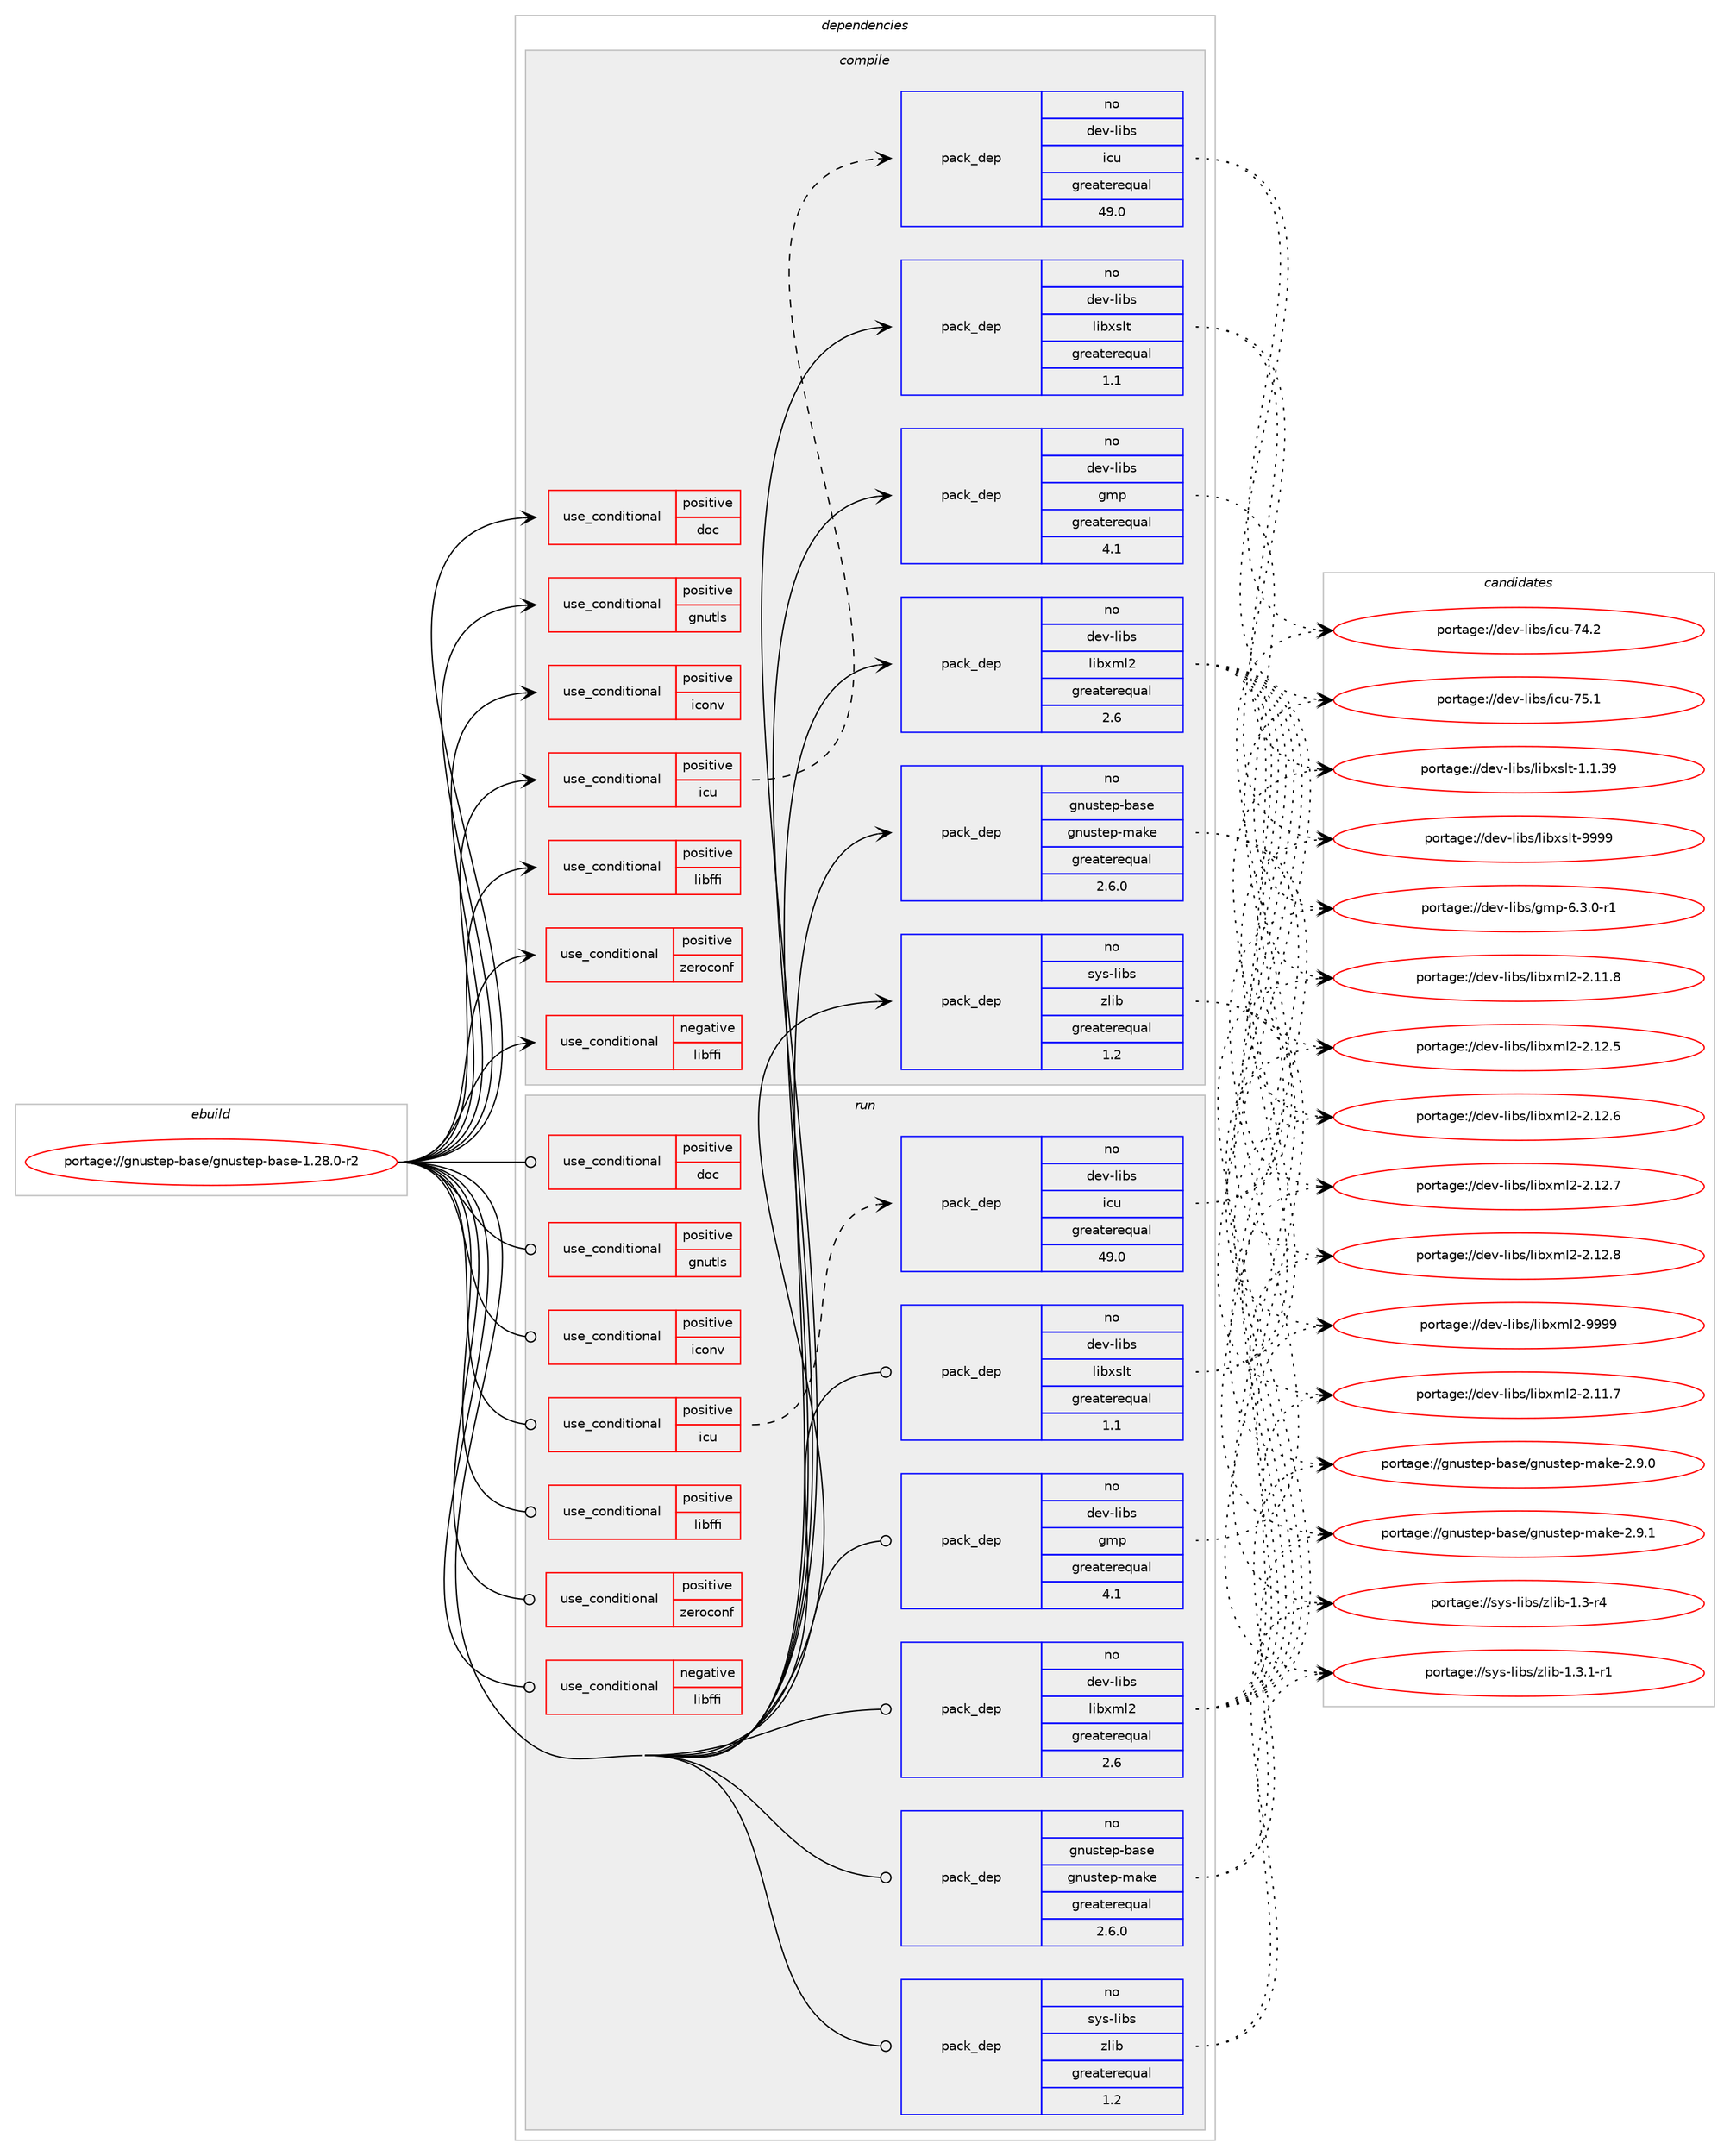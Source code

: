 digraph prolog {

# *************
# Graph options
# *************

newrank=true;
concentrate=true;
compound=true;
graph [rankdir=LR,fontname=Helvetica,fontsize=10,ranksep=1.5];#, ranksep=2.5, nodesep=0.2];
edge  [arrowhead=vee];
node  [fontname=Helvetica,fontsize=10];

# **********
# The ebuild
# **********

subgraph cluster_leftcol {
color=gray;
rank=same;
label=<<i>ebuild</i>>;
id [label="portage://gnustep-base/gnustep-base-1.28.0-r2", color=red, width=4, href="../gnustep-base/gnustep-base-1.28.0-r2.svg"];
}

# ****************
# The dependencies
# ****************

subgraph cluster_midcol {
color=gray;
label=<<i>dependencies</i>>;
subgraph cluster_compile {
fillcolor="#eeeeee";
style=filled;
label=<<i>compile</i>>;
subgraph cond64536 {
dependency120504 [label=<<TABLE BORDER="0" CELLBORDER="1" CELLSPACING="0" CELLPADDING="4"><TR><TD ROWSPAN="3" CELLPADDING="10">use_conditional</TD></TR><TR><TD>negative</TD></TR><TR><TD>libffi</TD></TR></TABLE>>, shape=none, color=red];
# *** BEGIN UNKNOWN DEPENDENCY TYPE (TODO) ***
# dependency120504 -> package_dependency(portage://gnustep-base/gnustep-base-1.28.0-r2,install,no,dev-libs,ffcall,none,[,,],[],[])
# *** END UNKNOWN DEPENDENCY TYPE (TODO) ***

# *** BEGIN UNKNOWN DEPENDENCY TYPE (TODO) ***
# dependency120504 -> package_dependency(portage://gnustep-base/gnustep-base-1.28.0-r2,install,no,gnustep-base,gnustep-make,none,[,,],[],[use(disable(native-exceptions),none)])
# *** END UNKNOWN DEPENDENCY TYPE (TODO) ***

}
id:e -> dependency120504:w [weight=20,style="solid",arrowhead="vee"];
subgraph cond64537 {
dependency120505 [label=<<TABLE BORDER="0" CELLBORDER="1" CELLSPACING="0" CELLPADDING="4"><TR><TD ROWSPAN="3" CELLPADDING="10">use_conditional</TD></TR><TR><TD>positive</TD></TR><TR><TD>doc</TD></TR></TABLE>>, shape=none, color=red];
# *** BEGIN UNKNOWN DEPENDENCY TYPE (TODO) ***
# dependency120505 -> package_dependency(portage://gnustep-base/gnustep-base-1.28.0-r2,install,no,virtual,texi2dvi,none,[,,],[],[])
# *** END UNKNOWN DEPENDENCY TYPE (TODO) ***

# *** BEGIN UNKNOWN DEPENDENCY TYPE (TODO) ***
# dependency120505 -> package_dependency(portage://gnustep-base/gnustep-base-1.28.0-r2,install,no,dev-tex,latex2html,none,[,,],[],[])
# *** END UNKNOWN DEPENDENCY TYPE (TODO) ***

# *** BEGIN UNKNOWN DEPENDENCY TYPE (TODO) ***
# dependency120505 -> package_dependency(portage://gnustep-base/gnustep-base-1.28.0-r2,install,no,app-text,texi2html,none,[,,],[],[])
# *** END UNKNOWN DEPENDENCY TYPE (TODO) ***

}
id:e -> dependency120505:w [weight=20,style="solid",arrowhead="vee"];
subgraph cond64538 {
dependency120506 [label=<<TABLE BORDER="0" CELLBORDER="1" CELLSPACING="0" CELLPADDING="4"><TR><TD ROWSPAN="3" CELLPADDING="10">use_conditional</TD></TR><TR><TD>positive</TD></TR><TR><TD>gnutls</TD></TR></TABLE>>, shape=none, color=red];
# *** BEGIN UNKNOWN DEPENDENCY TYPE (TODO) ***
# dependency120506 -> package_dependency(portage://gnustep-base/gnustep-base-1.28.0-r2,install,no,net-libs,gnutls,none,[,,],any_same_slot,[])
# *** END UNKNOWN DEPENDENCY TYPE (TODO) ***

}
id:e -> dependency120506:w [weight=20,style="solid",arrowhead="vee"];
subgraph cond64539 {
dependency120507 [label=<<TABLE BORDER="0" CELLBORDER="1" CELLSPACING="0" CELLPADDING="4"><TR><TD ROWSPAN="3" CELLPADDING="10">use_conditional</TD></TR><TR><TD>positive</TD></TR><TR><TD>iconv</TD></TR></TABLE>>, shape=none, color=red];
# *** BEGIN UNKNOWN DEPENDENCY TYPE (TODO) ***
# dependency120507 -> package_dependency(portage://gnustep-base/gnustep-base-1.28.0-r2,install,no,virtual,libiconv,none,[,,],[],[])
# *** END UNKNOWN DEPENDENCY TYPE (TODO) ***

}
id:e -> dependency120507:w [weight=20,style="solid",arrowhead="vee"];
subgraph cond64540 {
dependency120508 [label=<<TABLE BORDER="0" CELLBORDER="1" CELLSPACING="0" CELLPADDING="4"><TR><TD ROWSPAN="3" CELLPADDING="10">use_conditional</TD></TR><TR><TD>positive</TD></TR><TR><TD>icu</TD></TR></TABLE>>, shape=none, color=red];
subgraph pack54446 {
dependency120509 [label=<<TABLE BORDER="0" CELLBORDER="1" CELLSPACING="0" CELLPADDING="4" WIDTH="220"><TR><TD ROWSPAN="6" CELLPADDING="30">pack_dep</TD></TR><TR><TD WIDTH="110">no</TD></TR><TR><TD>dev-libs</TD></TR><TR><TD>icu</TD></TR><TR><TD>greaterequal</TD></TR><TR><TD>49.0</TD></TR></TABLE>>, shape=none, color=blue];
}
dependency120508:e -> dependency120509:w [weight=20,style="dashed",arrowhead="vee"];
}
id:e -> dependency120508:w [weight=20,style="solid",arrowhead="vee"];
subgraph cond64541 {
dependency120510 [label=<<TABLE BORDER="0" CELLBORDER="1" CELLSPACING="0" CELLPADDING="4"><TR><TD ROWSPAN="3" CELLPADDING="10">use_conditional</TD></TR><TR><TD>positive</TD></TR><TR><TD>libffi</TD></TR></TABLE>>, shape=none, color=red];
# *** BEGIN UNKNOWN DEPENDENCY TYPE (TODO) ***
# dependency120510 -> package_dependency(portage://gnustep-base/gnustep-base-1.28.0-r2,install,no,dev-libs,libffi,none,[,,],any_same_slot,[])
# *** END UNKNOWN DEPENDENCY TYPE (TODO) ***

}
id:e -> dependency120510:w [weight=20,style="solid",arrowhead="vee"];
subgraph cond64542 {
dependency120511 [label=<<TABLE BORDER="0" CELLBORDER="1" CELLSPACING="0" CELLPADDING="4"><TR><TD ROWSPAN="3" CELLPADDING="10">use_conditional</TD></TR><TR><TD>positive</TD></TR><TR><TD>zeroconf</TD></TR></TABLE>>, shape=none, color=red];
# *** BEGIN UNKNOWN DEPENDENCY TYPE (TODO) ***
# dependency120511 -> package_dependency(portage://gnustep-base/gnustep-base-1.28.0-r2,install,no,net-dns,avahi,none,[,,],[],[])
# *** END UNKNOWN DEPENDENCY TYPE (TODO) ***

}
id:e -> dependency120511:w [weight=20,style="solid",arrowhead="vee"];
subgraph pack54447 {
dependency120512 [label=<<TABLE BORDER="0" CELLBORDER="1" CELLSPACING="0" CELLPADDING="4" WIDTH="220"><TR><TD ROWSPAN="6" CELLPADDING="30">pack_dep</TD></TR><TR><TD WIDTH="110">no</TD></TR><TR><TD>dev-libs</TD></TR><TR><TD>gmp</TD></TR><TR><TD>greaterequal</TD></TR><TR><TD>4.1</TD></TR></TABLE>>, shape=none, color=blue];
}
id:e -> dependency120512:w [weight=20,style="solid",arrowhead="vee"];
subgraph pack54448 {
dependency120513 [label=<<TABLE BORDER="0" CELLBORDER="1" CELLSPACING="0" CELLPADDING="4" WIDTH="220"><TR><TD ROWSPAN="6" CELLPADDING="30">pack_dep</TD></TR><TR><TD WIDTH="110">no</TD></TR><TR><TD>dev-libs</TD></TR><TR><TD>libxml2</TD></TR><TR><TD>greaterequal</TD></TR><TR><TD>2.6</TD></TR></TABLE>>, shape=none, color=blue];
}
id:e -> dependency120513:w [weight=20,style="solid",arrowhead="vee"];
subgraph pack54449 {
dependency120514 [label=<<TABLE BORDER="0" CELLBORDER="1" CELLSPACING="0" CELLPADDING="4" WIDTH="220"><TR><TD ROWSPAN="6" CELLPADDING="30">pack_dep</TD></TR><TR><TD WIDTH="110">no</TD></TR><TR><TD>dev-libs</TD></TR><TR><TD>libxslt</TD></TR><TR><TD>greaterequal</TD></TR><TR><TD>1.1</TD></TR></TABLE>>, shape=none, color=blue];
}
id:e -> dependency120514:w [weight=20,style="solid",arrowhead="vee"];
subgraph pack54450 {
dependency120515 [label=<<TABLE BORDER="0" CELLBORDER="1" CELLSPACING="0" CELLPADDING="4" WIDTH="220"><TR><TD ROWSPAN="6" CELLPADDING="30">pack_dep</TD></TR><TR><TD WIDTH="110">no</TD></TR><TR><TD>gnustep-base</TD></TR><TR><TD>gnustep-make</TD></TR><TR><TD>greaterequal</TD></TR><TR><TD>2.6.0</TD></TR></TABLE>>, shape=none, color=blue];
}
id:e -> dependency120515:w [weight=20,style="solid",arrowhead="vee"];
subgraph pack54451 {
dependency120516 [label=<<TABLE BORDER="0" CELLBORDER="1" CELLSPACING="0" CELLPADDING="4" WIDTH="220"><TR><TD ROWSPAN="6" CELLPADDING="30">pack_dep</TD></TR><TR><TD WIDTH="110">no</TD></TR><TR><TD>sys-libs</TD></TR><TR><TD>zlib</TD></TR><TR><TD>greaterequal</TD></TR><TR><TD>1.2</TD></TR></TABLE>>, shape=none, color=blue];
}
id:e -> dependency120516:w [weight=20,style="solid",arrowhead="vee"];
# *** BEGIN UNKNOWN DEPENDENCY TYPE (TODO) ***
# id -> package_dependency(portage://gnustep-base/gnustep-base-1.28.0-r2,install,no,virtual,pkgconfig,none,[,,],[],[])
# *** END UNKNOWN DEPENDENCY TYPE (TODO) ***

}
subgraph cluster_compileandrun {
fillcolor="#eeeeee";
style=filled;
label=<<i>compile and run</i>>;
}
subgraph cluster_run {
fillcolor="#eeeeee";
style=filled;
label=<<i>run</i>>;
subgraph cond64543 {
dependency120517 [label=<<TABLE BORDER="0" CELLBORDER="1" CELLSPACING="0" CELLPADDING="4"><TR><TD ROWSPAN="3" CELLPADDING="10">use_conditional</TD></TR><TR><TD>negative</TD></TR><TR><TD>libffi</TD></TR></TABLE>>, shape=none, color=red];
# *** BEGIN UNKNOWN DEPENDENCY TYPE (TODO) ***
# dependency120517 -> package_dependency(portage://gnustep-base/gnustep-base-1.28.0-r2,run,no,dev-libs,ffcall,none,[,,],[],[])
# *** END UNKNOWN DEPENDENCY TYPE (TODO) ***

# *** BEGIN UNKNOWN DEPENDENCY TYPE (TODO) ***
# dependency120517 -> package_dependency(portage://gnustep-base/gnustep-base-1.28.0-r2,run,no,gnustep-base,gnustep-make,none,[,,],[],[use(disable(native-exceptions),none)])
# *** END UNKNOWN DEPENDENCY TYPE (TODO) ***

}
id:e -> dependency120517:w [weight=20,style="solid",arrowhead="odot"];
subgraph cond64544 {
dependency120518 [label=<<TABLE BORDER="0" CELLBORDER="1" CELLSPACING="0" CELLPADDING="4"><TR><TD ROWSPAN="3" CELLPADDING="10">use_conditional</TD></TR><TR><TD>positive</TD></TR><TR><TD>doc</TD></TR></TABLE>>, shape=none, color=red];
# *** BEGIN UNKNOWN DEPENDENCY TYPE (TODO) ***
# dependency120518 -> package_dependency(portage://gnustep-base/gnustep-base-1.28.0-r2,run,no,virtual,texi2dvi,none,[,,],[],[])
# *** END UNKNOWN DEPENDENCY TYPE (TODO) ***

# *** BEGIN UNKNOWN DEPENDENCY TYPE (TODO) ***
# dependency120518 -> package_dependency(portage://gnustep-base/gnustep-base-1.28.0-r2,run,no,dev-tex,latex2html,none,[,,],[],[])
# *** END UNKNOWN DEPENDENCY TYPE (TODO) ***

# *** BEGIN UNKNOWN DEPENDENCY TYPE (TODO) ***
# dependency120518 -> package_dependency(portage://gnustep-base/gnustep-base-1.28.0-r2,run,no,app-text,texi2html,none,[,,],[],[])
# *** END UNKNOWN DEPENDENCY TYPE (TODO) ***

}
id:e -> dependency120518:w [weight=20,style="solid",arrowhead="odot"];
subgraph cond64545 {
dependency120519 [label=<<TABLE BORDER="0" CELLBORDER="1" CELLSPACING="0" CELLPADDING="4"><TR><TD ROWSPAN="3" CELLPADDING="10">use_conditional</TD></TR><TR><TD>positive</TD></TR><TR><TD>gnutls</TD></TR></TABLE>>, shape=none, color=red];
# *** BEGIN UNKNOWN DEPENDENCY TYPE (TODO) ***
# dependency120519 -> package_dependency(portage://gnustep-base/gnustep-base-1.28.0-r2,run,no,net-libs,gnutls,none,[,,],any_same_slot,[])
# *** END UNKNOWN DEPENDENCY TYPE (TODO) ***

}
id:e -> dependency120519:w [weight=20,style="solid",arrowhead="odot"];
subgraph cond64546 {
dependency120520 [label=<<TABLE BORDER="0" CELLBORDER="1" CELLSPACING="0" CELLPADDING="4"><TR><TD ROWSPAN="3" CELLPADDING="10">use_conditional</TD></TR><TR><TD>positive</TD></TR><TR><TD>iconv</TD></TR></TABLE>>, shape=none, color=red];
# *** BEGIN UNKNOWN DEPENDENCY TYPE (TODO) ***
# dependency120520 -> package_dependency(portage://gnustep-base/gnustep-base-1.28.0-r2,run,no,virtual,libiconv,none,[,,],[],[])
# *** END UNKNOWN DEPENDENCY TYPE (TODO) ***

}
id:e -> dependency120520:w [weight=20,style="solid",arrowhead="odot"];
subgraph cond64547 {
dependency120521 [label=<<TABLE BORDER="0" CELLBORDER="1" CELLSPACING="0" CELLPADDING="4"><TR><TD ROWSPAN="3" CELLPADDING="10">use_conditional</TD></TR><TR><TD>positive</TD></TR><TR><TD>icu</TD></TR></TABLE>>, shape=none, color=red];
subgraph pack54452 {
dependency120522 [label=<<TABLE BORDER="0" CELLBORDER="1" CELLSPACING="0" CELLPADDING="4" WIDTH="220"><TR><TD ROWSPAN="6" CELLPADDING="30">pack_dep</TD></TR><TR><TD WIDTH="110">no</TD></TR><TR><TD>dev-libs</TD></TR><TR><TD>icu</TD></TR><TR><TD>greaterequal</TD></TR><TR><TD>49.0</TD></TR></TABLE>>, shape=none, color=blue];
}
dependency120521:e -> dependency120522:w [weight=20,style="dashed",arrowhead="vee"];
}
id:e -> dependency120521:w [weight=20,style="solid",arrowhead="odot"];
subgraph cond64548 {
dependency120523 [label=<<TABLE BORDER="0" CELLBORDER="1" CELLSPACING="0" CELLPADDING="4"><TR><TD ROWSPAN="3" CELLPADDING="10">use_conditional</TD></TR><TR><TD>positive</TD></TR><TR><TD>libffi</TD></TR></TABLE>>, shape=none, color=red];
# *** BEGIN UNKNOWN DEPENDENCY TYPE (TODO) ***
# dependency120523 -> package_dependency(portage://gnustep-base/gnustep-base-1.28.0-r2,run,no,dev-libs,libffi,none,[,,],any_same_slot,[])
# *** END UNKNOWN DEPENDENCY TYPE (TODO) ***

}
id:e -> dependency120523:w [weight=20,style="solid",arrowhead="odot"];
subgraph cond64549 {
dependency120524 [label=<<TABLE BORDER="0" CELLBORDER="1" CELLSPACING="0" CELLPADDING="4"><TR><TD ROWSPAN="3" CELLPADDING="10">use_conditional</TD></TR><TR><TD>positive</TD></TR><TR><TD>zeroconf</TD></TR></TABLE>>, shape=none, color=red];
# *** BEGIN UNKNOWN DEPENDENCY TYPE (TODO) ***
# dependency120524 -> package_dependency(portage://gnustep-base/gnustep-base-1.28.0-r2,run,no,net-dns,avahi,none,[,,],[],[])
# *** END UNKNOWN DEPENDENCY TYPE (TODO) ***

}
id:e -> dependency120524:w [weight=20,style="solid",arrowhead="odot"];
subgraph pack54453 {
dependency120525 [label=<<TABLE BORDER="0" CELLBORDER="1" CELLSPACING="0" CELLPADDING="4" WIDTH="220"><TR><TD ROWSPAN="6" CELLPADDING="30">pack_dep</TD></TR><TR><TD WIDTH="110">no</TD></TR><TR><TD>dev-libs</TD></TR><TR><TD>gmp</TD></TR><TR><TD>greaterequal</TD></TR><TR><TD>4.1</TD></TR></TABLE>>, shape=none, color=blue];
}
id:e -> dependency120525:w [weight=20,style="solid",arrowhead="odot"];
subgraph pack54454 {
dependency120526 [label=<<TABLE BORDER="0" CELLBORDER="1" CELLSPACING="0" CELLPADDING="4" WIDTH="220"><TR><TD ROWSPAN="6" CELLPADDING="30">pack_dep</TD></TR><TR><TD WIDTH="110">no</TD></TR><TR><TD>dev-libs</TD></TR><TR><TD>libxml2</TD></TR><TR><TD>greaterequal</TD></TR><TR><TD>2.6</TD></TR></TABLE>>, shape=none, color=blue];
}
id:e -> dependency120526:w [weight=20,style="solid",arrowhead="odot"];
subgraph pack54455 {
dependency120527 [label=<<TABLE BORDER="0" CELLBORDER="1" CELLSPACING="0" CELLPADDING="4" WIDTH="220"><TR><TD ROWSPAN="6" CELLPADDING="30">pack_dep</TD></TR><TR><TD WIDTH="110">no</TD></TR><TR><TD>dev-libs</TD></TR><TR><TD>libxslt</TD></TR><TR><TD>greaterequal</TD></TR><TR><TD>1.1</TD></TR></TABLE>>, shape=none, color=blue];
}
id:e -> dependency120527:w [weight=20,style="solid",arrowhead="odot"];
subgraph pack54456 {
dependency120528 [label=<<TABLE BORDER="0" CELLBORDER="1" CELLSPACING="0" CELLPADDING="4" WIDTH="220"><TR><TD ROWSPAN="6" CELLPADDING="30">pack_dep</TD></TR><TR><TD WIDTH="110">no</TD></TR><TR><TD>gnustep-base</TD></TR><TR><TD>gnustep-make</TD></TR><TR><TD>greaterequal</TD></TR><TR><TD>2.6.0</TD></TR></TABLE>>, shape=none, color=blue];
}
id:e -> dependency120528:w [weight=20,style="solid",arrowhead="odot"];
subgraph pack54457 {
dependency120529 [label=<<TABLE BORDER="0" CELLBORDER="1" CELLSPACING="0" CELLPADDING="4" WIDTH="220"><TR><TD ROWSPAN="6" CELLPADDING="30">pack_dep</TD></TR><TR><TD WIDTH="110">no</TD></TR><TR><TD>sys-libs</TD></TR><TR><TD>zlib</TD></TR><TR><TD>greaterequal</TD></TR><TR><TD>1.2</TD></TR></TABLE>>, shape=none, color=blue];
}
id:e -> dependency120529:w [weight=20,style="solid",arrowhead="odot"];
}
}

# **************
# The candidates
# **************

subgraph cluster_choices {
rank=same;
color=gray;
label=<<i>candidates</i>>;

subgraph choice54446 {
color=black;
nodesep=1;
choice100101118451081059811547105991174555524650 [label="portage://dev-libs/icu-74.2", color=red, width=4,href="../dev-libs/icu-74.2.svg"];
choice100101118451081059811547105991174555534649 [label="portage://dev-libs/icu-75.1", color=red, width=4,href="../dev-libs/icu-75.1.svg"];
dependency120509:e -> choice100101118451081059811547105991174555524650:w [style=dotted,weight="100"];
dependency120509:e -> choice100101118451081059811547105991174555534649:w [style=dotted,weight="100"];
}
subgraph choice54447 {
color=black;
nodesep=1;
choice1001011184510810598115471031091124554465146484511449 [label="portage://dev-libs/gmp-6.3.0-r1", color=red, width=4,href="../dev-libs/gmp-6.3.0-r1.svg"];
dependency120512:e -> choice1001011184510810598115471031091124554465146484511449:w [style=dotted,weight="100"];
}
subgraph choice54448 {
color=black;
nodesep=1;
choice100101118451081059811547108105981201091085045504649494655 [label="portage://dev-libs/libxml2-2.11.7", color=red, width=4,href="../dev-libs/libxml2-2.11.7.svg"];
choice100101118451081059811547108105981201091085045504649494656 [label="portage://dev-libs/libxml2-2.11.8", color=red, width=4,href="../dev-libs/libxml2-2.11.8.svg"];
choice100101118451081059811547108105981201091085045504649504653 [label="portage://dev-libs/libxml2-2.12.5", color=red, width=4,href="../dev-libs/libxml2-2.12.5.svg"];
choice100101118451081059811547108105981201091085045504649504654 [label="portage://dev-libs/libxml2-2.12.6", color=red, width=4,href="../dev-libs/libxml2-2.12.6.svg"];
choice100101118451081059811547108105981201091085045504649504655 [label="portage://dev-libs/libxml2-2.12.7", color=red, width=4,href="../dev-libs/libxml2-2.12.7.svg"];
choice100101118451081059811547108105981201091085045504649504656 [label="portage://dev-libs/libxml2-2.12.8", color=red, width=4,href="../dev-libs/libxml2-2.12.8.svg"];
choice10010111845108105981154710810598120109108504557575757 [label="portage://dev-libs/libxml2-9999", color=red, width=4,href="../dev-libs/libxml2-9999.svg"];
dependency120513:e -> choice100101118451081059811547108105981201091085045504649494655:w [style=dotted,weight="100"];
dependency120513:e -> choice100101118451081059811547108105981201091085045504649494656:w [style=dotted,weight="100"];
dependency120513:e -> choice100101118451081059811547108105981201091085045504649504653:w [style=dotted,weight="100"];
dependency120513:e -> choice100101118451081059811547108105981201091085045504649504654:w [style=dotted,weight="100"];
dependency120513:e -> choice100101118451081059811547108105981201091085045504649504655:w [style=dotted,weight="100"];
dependency120513:e -> choice100101118451081059811547108105981201091085045504649504656:w [style=dotted,weight="100"];
dependency120513:e -> choice10010111845108105981154710810598120109108504557575757:w [style=dotted,weight="100"];
}
subgraph choice54449 {
color=black;
nodesep=1;
choice1001011184510810598115471081059812011510811645494649465157 [label="portage://dev-libs/libxslt-1.1.39", color=red, width=4,href="../dev-libs/libxslt-1.1.39.svg"];
choice100101118451081059811547108105981201151081164557575757 [label="portage://dev-libs/libxslt-9999", color=red, width=4,href="../dev-libs/libxslt-9999.svg"];
dependency120514:e -> choice1001011184510810598115471081059812011510811645494649465157:w [style=dotted,weight="100"];
dependency120514:e -> choice100101118451081059811547108105981201151081164557575757:w [style=dotted,weight="100"];
}
subgraph choice54450 {
color=black;
nodesep=1;
choice103110117115116101112459897115101471031101171151161011124510997107101455046574648 [label="portage://gnustep-base/gnustep-make-2.9.0", color=red, width=4,href="../gnustep-base/gnustep-make-2.9.0.svg"];
choice103110117115116101112459897115101471031101171151161011124510997107101455046574649 [label="portage://gnustep-base/gnustep-make-2.9.1", color=red, width=4,href="../gnustep-base/gnustep-make-2.9.1.svg"];
dependency120515:e -> choice103110117115116101112459897115101471031101171151161011124510997107101455046574648:w [style=dotted,weight="100"];
dependency120515:e -> choice103110117115116101112459897115101471031101171151161011124510997107101455046574649:w [style=dotted,weight="100"];
}
subgraph choice54451 {
color=black;
nodesep=1;
choice11512111545108105981154712210810598454946514511452 [label="portage://sys-libs/zlib-1.3-r4", color=red, width=4,href="../sys-libs/zlib-1.3-r4.svg"];
choice115121115451081059811547122108105984549465146494511449 [label="portage://sys-libs/zlib-1.3.1-r1", color=red, width=4,href="../sys-libs/zlib-1.3.1-r1.svg"];
dependency120516:e -> choice11512111545108105981154712210810598454946514511452:w [style=dotted,weight="100"];
dependency120516:e -> choice115121115451081059811547122108105984549465146494511449:w [style=dotted,weight="100"];
}
subgraph choice54452 {
color=black;
nodesep=1;
choice100101118451081059811547105991174555524650 [label="portage://dev-libs/icu-74.2", color=red, width=4,href="../dev-libs/icu-74.2.svg"];
choice100101118451081059811547105991174555534649 [label="portage://dev-libs/icu-75.1", color=red, width=4,href="../dev-libs/icu-75.1.svg"];
dependency120522:e -> choice100101118451081059811547105991174555524650:w [style=dotted,weight="100"];
dependency120522:e -> choice100101118451081059811547105991174555534649:w [style=dotted,weight="100"];
}
subgraph choice54453 {
color=black;
nodesep=1;
choice1001011184510810598115471031091124554465146484511449 [label="portage://dev-libs/gmp-6.3.0-r1", color=red, width=4,href="../dev-libs/gmp-6.3.0-r1.svg"];
dependency120525:e -> choice1001011184510810598115471031091124554465146484511449:w [style=dotted,weight="100"];
}
subgraph choice54454 {
color=black;
nodesep=1;
choice100101118451081059811547108105981201091085045504649494655 [label="portage://dev-libs/libxml2-2.11.7", color=red, width=4,href="../dev-libs/libxml2-2.11.7.svg"];
choice100101118451081059811547108105981201091085045504649494656 [label="portage://dev-libs/libxml2-2.11.8", color=red, width=4,href="../dev-libs/libxml2-2.11.8.svg"];
choice100101118451081059811547108105981201091085045504649504653 [label="portage://dev-libs/libxml2-2.12.5", color=red, width=4,href="../dev-libs/libxml2-2.12.5.svg"];
choice100101118451081059811547108105981201091085045504649504654 [label="portage://dev-libs/libxml2-2.12.6", color=red, width=4,href="../dev-libs/libxml2-2.12.6.svg"];
choice100101118451081059811547108105981201091085045504649504655 [label="portage://dev-libs/libxml2-2.12.7", color=red, width=4,href="../dev-libs/libxml2-2.12.7.svg"];
choice100101118451081059811547108105981201091085045504649504656 [label="portage://dev-libs/libxml2-2.12.8", color=red, width=4,href="../dev-libs/libxml2-2.12.8.svg"];
choice10010111845108105981154710810598120109108504557575757 [label="portage://dev-libs/libxml2-9999", color=red, width=4,href="../dev-libs/libxml2-9999.svg"];
dependency120526:e -> choice100101118451081059811547108105981201091085045504649494655:w [style=dotted,weight="100"];
dependency120526:e -> choice100101118451081059811547108105981201091085045504649494656:w [style=dotted,weight="100"];
dependency120526:e -> choice100101118451081059811547108105981201091085045504649504653:w [style=dotted,weight="100"];
dependency120526:e -> choice100101118451081059811547108105981201091085045504649504654:w [style=dotted,weight="100"];
dependency120526:e -> choice100101118451081059811547108105981201091085045504649504655:w [style=dotted,weight="100"];
dependency120526:e -> choice100101118451081059811547108105981201091085045504649504656:w [style=dotted,weight="100"];
dependency120526:e -> choice10010111845108105981154710810598120109108504557575757:w [style=dotted,weight="100"];
}
subgraph choice54455 {
color=black;
nodesep=1;
choice1001011184510810598115471081059812011510811645494649465157 [label="portage://dev-libs/libxslt-1.1.39", color=red, width=4,href="../dev-libs/libxslt-1.1.39.svg"];
choice100101118451081059811547108105981201151081164557575757 [label="portage://dev-libs/libxslt-9999", color=red, width=4,href="../dev-libs/libxslt-9999.svg"];
dependency120527:e -> choice1001011184510810598115471081059812011510811645494649465157:w [style=dotted,weight="100"];
dependency120527:e -> choice100101118451081059811547108105981201151081164557575757:w [style=dotted,weight="100"];
}
subgraph choice54456 {
color=black;
nodesep=1;
choice103110117115116101112459897115101471031101171151161011124510997107101455046574648 [label="portage://gnustep-base/gnustep-make-2.9.0", color=red, width=4,href="../gnustep-base/gnustep-make-2.9.0.svg"];
choice103110117115116101112459897115101471031101171151161011124510997107101455046574649 [label="portage://gnustep-base/gnustep-make-2.9.1", color=red, width=4,href="../gnustep-base/gnustep-make-2.9.1.svg"];
dependency120528:e -> choice103110117115116101112459897115101471031101171151161011124510997107101455046574648:w [style=dotted,weight="100"];
dependency120528:e -> choice103110117115116101112459897115101471031101171151161011124510997107101455046574649:w [style=dotted,weight="100"];
}
subgraph choice54457 {
color=black;
nodesep=1;
choice11512111545108105981154712210810598454946514511452 [label="portage://sys-libs/zlib-1.3-r4", color=red, width=4,href="../sys-libs/zlib-1.3-r4.svg"];
choice115121115451081059811547122108105984549465146494511449 [label="portage://sys-libs/zlib-1.3.1-r1", color=red, width=4,href="../sys-libs/zlib-1.3.1-r1.svg"];
dependency120529:e -> choice11512111545108105981154712210810598454946514511452:w [style=dotted,weight="100"];
dependency120529:e -> choice115121115451081059811547122108105984549465146494511449:w [style=dotted,weight="100"];
}
}

}
